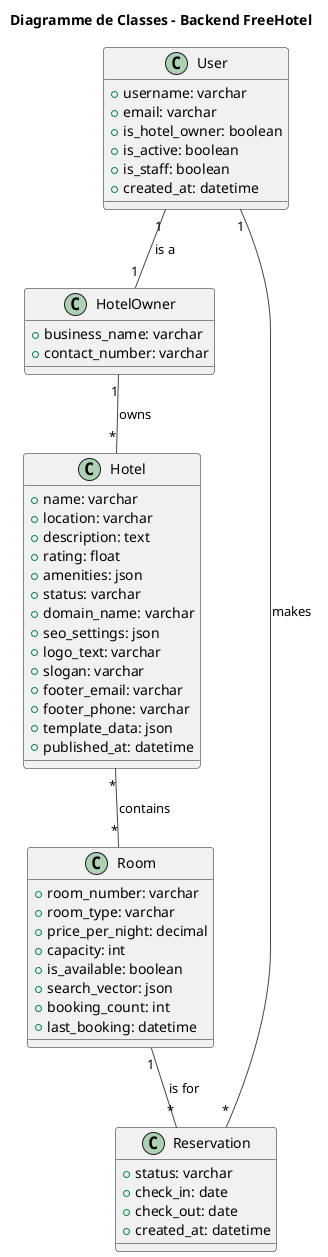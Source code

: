 @startuml

!theme vibrant

title Diagramme de Classes - Backend FreeHotel

class User {
  +username: varchar
  +email: varchar
  +is_hotel_owner: boolean
  +is_active: boolean
  +is_staff: boolean
  +created_at: datetime
}

class HotelOwner {
  +business_name: varchar
  +contact_number: varchar
}

class Hotel {
  +name: varchar
  +location: varchar
  +description: text
  +rating: float
  +amenities: json
  +status: varchar
  +domain_name: varchar
  +seo_settings: json
  +logo_text: varchar
  +slogan: varchar
  +footer_email: varchar
  +footer_phone: varchar
  +template_data: json
  +published_at: datetime
}

class Room {
  +room_number: varchar
  +room_type: varchar
  +price_per_night: decimal
  +capacity: int
  +is_available: boolean
  +search_vector: json
  +booking_count: int
  +last_booking: datetime
}

class Reservation {
  +status: varchar
  +check_in: date
  +check_out: date
  +created_at: datetime
}

User "1" -- "1" HotelOwner : "is a"
HotelOwner "1" -- "*" Hotel : "owns"
Hotel "*" -- "*" Room : "contains"
User "1" -- "*" Reservation : "makes"
Room "1" -- "*" Reservation : "is for"

@enduml 